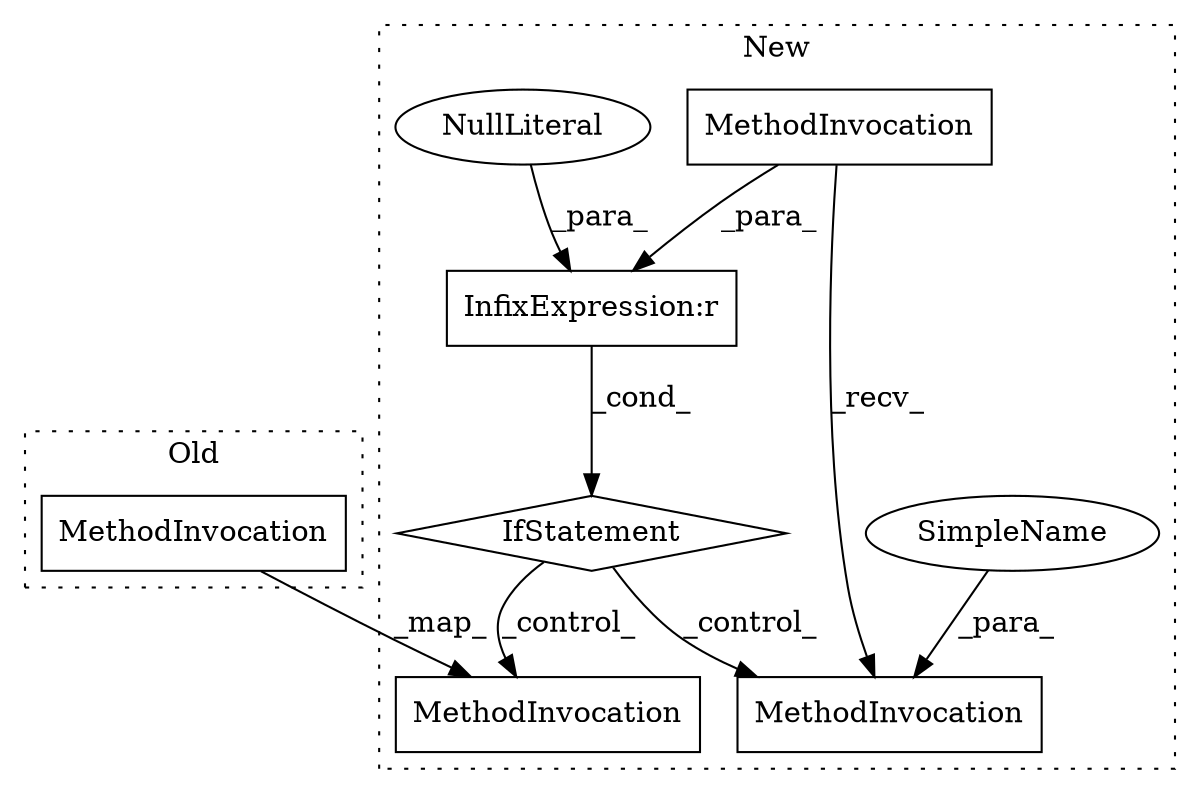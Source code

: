 digraph G {
subgraph cluster0 {
5 [label="MethodInvocation" a="32" s="18466,18498" l="12,1" shape="box"];
label = "Old";
style="dotted";
}
subgraph cluster1 {
1 [label="IfStatement" a="25" s="21652" l="11" shape="diamond"];
2 [label="MethodInvocation" a="32" s="21706,21738" l="12,1" shape="box"];
3 [label="MethodInvocation" a="32" s="21672,21681" l="8,1" shape="box"];
4 [label="MethodInvocation" a="32" s="21605" l="16" shape="box"];
6 [label="NullLiteral" a="33" s="21647" l="4" shape="ellipse"];
7 [label="SimpleName" a="42" s="21680" l="1" shape="ellipse"];
8 [label="InfixExpression:r" a="27" s="21643" l="4" shape="box"];
label = "New";
style="dotted";
}
1 -> 3 [label="_control_"];
1 -> 2 [label="_control_"];
4 -> 3 [label="_recv_"];
4 -> 8 [label="_para_"];
5 -> 2 [label="_map_"];
6 -> 8 [label="_para_"];
7 -> 3 [label="_para_"];
8 -> 1 [label="_cond_"];
}